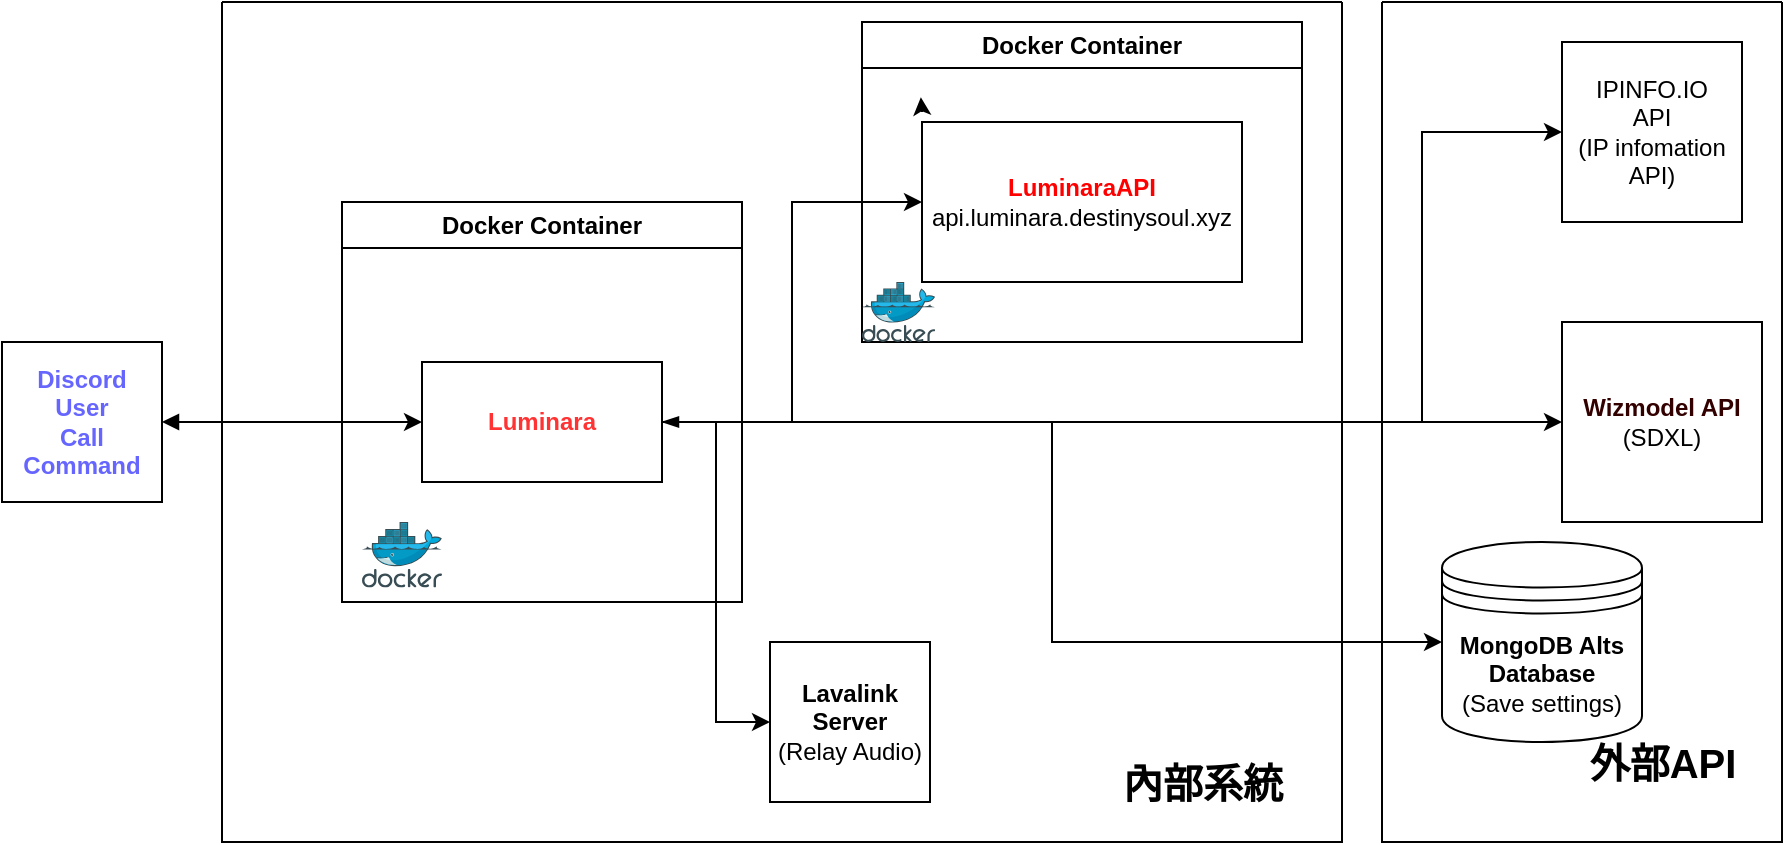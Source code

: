 <mxfile version="24.2.3" type="github">
  <diagram id="XSM4oBVF5_mrXPqM3JRI" name="第 1 页">
    <mxGraphModel dx="1869" dy="569" grid="1" gridSize="10" guides="1" tooltips="1" connect="1" arrows="1" fold="1" page="1" pageScale="1" pageWidth="827" pageHeight="1169" math="0" shadow="0">
      <root>
        <mxCell id="0" />
        <mxCell id="1" parent="0" />
        <mxCell id="sidi8s4r-6cRWNvBowN3-40" style="edgeStyle=orthogonalEdgeStyle;rounded=0;orthogonalLoop=1;jettySize=auto;html=1;entryX=0;entryY=0.5;entryDx=0;entryDy=0;startArrow=block;startFill=1;" parent="1" source="sidi8s4r-6cRWNvBowN3-8" target="sidi8s4r-6cRWNvBowN3-39" edge="1">
          <mxGeometry relative="1" as="geometry" />
        </mxCell>
        <mxCell id="sidi8s4r-6cRWNvBowN3-8" value="&lt;font color=&quot;#6666ff&quot;&gt;&lt;b&gt;Discord&lt;br&gt;User&lt;br&gt;Call&lt;/b&gt;&lt;/font&gt;&lt;div&gt;&lt;font color=&quot;#6666ff&quot;&gt;&lt;b&gt;Command&lt;/b&gt;&lt;/font&gt;&lt;/div&gt;" style="whiteSpace=wrap;html=1;aspect=fixed;" parent="1" vertex="1">
          <mxGeometry x="-10" y="250" width="80" height="80" as="geometry" />
        </mxCell>
        <mxCell id="sidi8s4r-6cRWNvBowN3-24" value="" style="swimlane;startSize=0;" parent="1" vertex="1">
          <mxGeometry x="100" y="80" width="560" height="420" as="geometry" />
        </mxCell>
        <mxCell id="sidi8s4r-6cRWNvBowN3-20" value="&lt;b&gt;Lavalink&lt;br&gt;Server&lt;/b&gt;&lt;br&gt;(Relay Audio)" style="whiteSpace=wrap;html=1;aspect=fixed;" parent="sidi8s4r-6cRWNvBowN3-24" vertex="1">
          <mxGeometry x="274" y="320" width="80" height="80" as="geometry" />
        </mxCell>
        <mxCell id="sidi8s4r-6cRWNvBowN3-23" style="edgeStyle=orthogonalEdgeStyle;rounded=0;orthogonalLoop=1;jettySize=auto;html=1;exitX=0;exitY=0;exitDx=0;exitDy=45;exitPerimeter=0;entryX=-0.003;entryY=0.251;entryDx=0;entryDy=0;entryPerimeter=0;" parent="sidi8s4r-6cRWNvBowN3-24" edge="1">
          <mxGeometry relative="1" as="geometry">
            <mxPoint x="350" y="55" as="sourcePoint" />
            <mxPoint x="349.43" y="47.65" as="targetPoint" />
          </mxGeometry>
        </mxCell>
        <mxCell id="sidi8s4r-6cRWNvBowN3-38" value="Docker Container" style="swimlane;whiteSpace=wrap;html=1;" parent="sidi8s4r-6cRWNvBowN3-24" vertex="1">
          <mxGeometry x="60" y="100" width="200" height="200" as="geometry" />
        </mxCell>
        <mxCell id="sidi8s4r-6cRWNvBowN3-10" value="" style="image;sketch=0;aspect=fixed;html=1;points=[];align=center;fontSize=12;image=img/lib/mscae/Docker.svg;" parent="sidi8s4r-6cRWNvBowN3-38" vertex="1">
          <mxGeometry x="10" y="160" width="40" height="32.8" as="geometry" />
        </mxCell>
        <mxCell id="sidi8s4r-6cRWNvBowN3-39" value="&lt;b&gt;&lt;font color=&quot;#ff3333&quot;&gt;Luminara&lt;/font&gt;&lt;/b&gt;" style="whiteSpace=wrap;html=1;" parent="sidi8s4r-6cRWNvBowN3-38" vertex="1">
          <mxGeometry x="40" y="80" width="120" height="60" as="geometry" />
        </mxCell>
        <mxCell id="sidi8s4r-6cRWNvBowN3-42" style="edgeStyle=orthogonalEdgeStyle;rounded=0;orthogonalLoop=1;jettySize=auto;html=1;entryX=0;entryY=0.5;entryDx=0;entryDy=0;" parent="sidi8s4r-6cRWNvBowN3-24" source="sidi8s4r-6cRWNvBowN3-39" target="sidi8s4r-6cRWNvBowN3-20" edge="1">
          <mxGeometry relative="1" as="geometry" />
        </mxCell>
        <mxCell id="sidi8s4r-6cRWNvBowN3-43" value="Docker Container" style="swimlane;whiteSpace=wrap;html=1;" parent="sidi8s4r-6cRWNvBowN3-24" vertex="1">
          <mxGeometry x="320" y="10" width="220" height="160" as="geometry" />
        </mxCell>
        <mxCell id="sidi8s4r-6cRWNvBowN3-44" value="&lt;font color=&quot;#ff0000&quot;&gt;&lt;b&gt;LuminaraAPI&lt;/b&gt;&lt;/font&gt;&lt;br&gt;api.luminara.destinysoul.xyz" style="whiteSpace=wrap;html=1;" parent="sidi8s4r-6cRWNvBowN3-43" vertex="1">
          <mxGeometry x="30" y="50" width="160" height="80" as="geometry" />
        </mxCell>
        <mxCell id="sidi8s4r-6cRWNvBowN3-46" value="" style="image;sketch=0;aspect=fixed;html=1;points=[];align=center;fontSize=12;image=img/lib/mscae/Docker.svg;" parent="sidi8s4r-6cRWNvBowN3-43" vertex="1">
          <mxGeometry y="130" width="36.59" height="30" as="geometry" />
        </mxCell>
        <mxCell id="sidi8s4r-6cRWNvBowN3-48" style="edgeStyle=orthogonalEdgeStyle;rounded=0;orthogonalLoop=1;jettySize=auto;html=1;entryX=0;entryY=0.5;entryDx=0;entryDy=0;" parent="sidi8s4r-6cRWNvBowN3-24" source="sidi8s4r-6cRWNvBowN3-39" target="sidi8s4r-6cRWNvBowN3-44" edge="1">
          <mxGeometry relative="1" as="geometry" />
        </mxCell>
        <mxCell id="sidi8s4r-6cRWNvBowN3-26" value="&lt;font style=&quot;font-size: 20px;&quot;&gt;&lt;b&gt;內部系統&lt;/b&gt;&lt;/font&gt;" style="text;html=1;align=center;verticalAlign=middle;resizable=0;points=[];autosize=1;strokeColor=none;fillColor=none;" parent="sidi8s4r-6cRWNvBowN3-24" vertex="1">
          <mxGeometry x="440" y="370" width="100" height="40" as="geometry" />
        </mxCell>
        <mxCell id="sidi8s4r-6cRWNvBowN3-49" style="edgeStyle=orthogonalEdgeStyle;rounded=0;orthogonalLoop=1;jettySize=auto;html=1;exitX=1;exitY=0.5;exitDx=0;exitDy=0;" parent="1" source="sidi8s4r-6cRWNvBowN3-39" target="sidi8s4r-6cRWNvBowN3-6" edge="1">
          <mxGeometry relative="1" as="geometry" />
        </mxCell>
        <mxCell id="sidi8s4r-6cRWNvBowN3-50" style="edgeStyle=orthogonalEdgeStyle;rounded=0;orthogonalLoop=1;jettySize=auto;html=1;exitX=1;exitY=0.5;exitDx=0;exitDy=0;entryX=0;entryY=0.5;entryDx=0;entryDy=0;" parent="1" source="sidi8s4r-6cRWNvBowN3-39" target="sidi8s4r-6cRWNvBowN3-16" edge="1">
          <mxGeometry relative="1" as="geometry" />
        </mxCell>
        <mxCell id="sidi8s4r-6cRWNvBowN3-51" value="" style="swimlane;startSize=0;" parent="1" vertex="1">
          <mxGeometry x="680" y="80" width="200" height="420" as="geometry" />
        </mxCell>
        <mxCell id="sidi8s4r-6cRWNvBowN3-52" value="&lt;font style=&quot;font-size: 20px;&quot;&gt;&lt;b&gt;外部API&lt;/b&gt;&lt;/font&gt;" style="text;html=1;align=center;verticalAlign=middle;resizable=0;points=[];autosize=1;strokeColor=none;fillColor=none;" parent="sidi8s4r-6cRWNvBowN3-51" vertex="1">
          <mxGeometry x="90" y="360" width="100" height="40" as="geometry" />
        </mxCell>
        <mxCell id="sidi8s4r-6cRWNvBowN3-6" value="&lt;b&gt;&lt;font color=&quot;#330000&quot;&gt;Wizmodel API&lt;/font&gt;&lt;/b&gt;&lt;br&gt;(SDXL)" style="whiteSpace=wrap;html=1;aspect=fixed;" parent="sidi8s4r-6cRWNvBowN3-51" vertex="1">
          <mxGeometry x="90" y="160" width="100" height="100" as="geometry" />
        </mxCell>
        <mxCell id="gDp2E85Umug_tYr_aaW8-1" value="IPINFO.IO&lt;br&gt;API&lt;div&gt;(IP infomation API)&lt;/div&gt;" style="whiteSpace=wrap;html=1;aspect=fixed;" vertex="1" parent="sidi8s4r-6cRWNvBowN3-51">
          <mxGeometry x="90" y="20" width="90" height="90" as="geometry" />
        </mxCell>
        <mxCell id="sidi8s4r-6cRWNvBowN3-16" value="&lt;b&gt;MongoDB Alts&lt;/b&gt;&lt;div&gt;&lt;b&gt;Database&lt;br&gt;&lt;/b&gt;(Save settings)&lt;/div&gt;" style="shape=datastore;whiteSpace=wrap;html=1;" parent="sidi8s4r-6cRWNvBowN3-51" vertex="1">
          <mxGeometry x="30" y="270" width="100" height="100" as="geometry" />
        </mxCell>
        <mxCell id="gDp2E85Umug_tYr_aaW8-3" style="edgeStyle=orthogonalEdgeStyle;rounded=0;orthogonalLoop=1;jettySize=auto;html=1;entryX=0;entryY=0.5;entryDx=0;entryDy=0;startArrow=blockThin;startFill=1;" edge="1" parent="1" source="sidi8s4r-6cRWNvBowN3-39" target="gDp2E85Umug_tYr_aaW8-1">
          <mxGeometry relative="1" as="geometry">
            <Array as="points">
              <mxPoint x="700" y="290" />
              <mxPoint x="700" y="145" />
            </Array>
          </mxGeometry>
        </mxCell>
      </root>
    </mxGraphModel>
  </diagram>
</mxfile>
